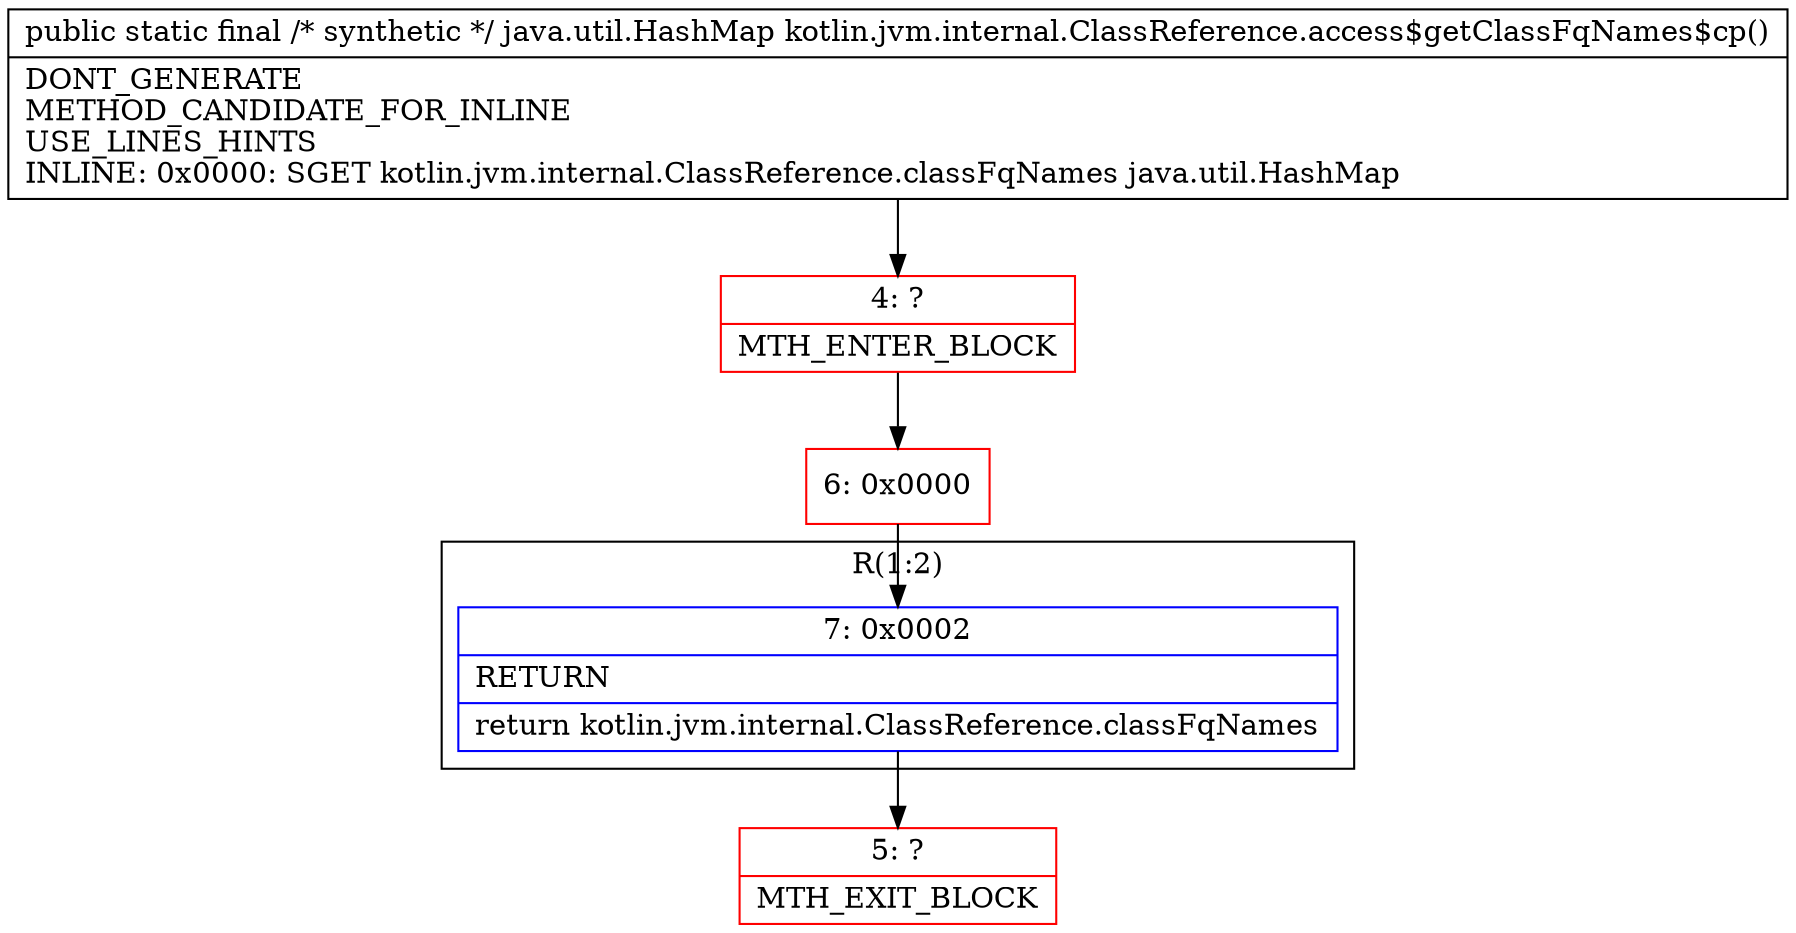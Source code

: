 digraph "CFG forkotlin.jvm.internal.ClassReference.access$getClassFqNames$cp()Ljava\/util\/HashMap;" {
subgraph cluster_Region_475673115 {
label = "R(1:2)";
node [shape=record,color=blue];
Node_7 [shape=record,label="{7\:\ 0x0002|RETURN\l|return kotlin.jvm.internal.ClassReference.classFqNames\l}"];
}
Node_4 [shape=record,color=red,label="{4\:\ ?|MTH_ENTER_BLOCK\l}"];
Node_6 [shape=record,color=red,label="{6\:\ 0x0000}"];
Node_5 [shape=record,color=red,label="{5\:\ ?|MTH_EXIT_BLOCK\l}"];
MethodNode[shape=record,label="{public static final \/* synthetic *\/ java.util.HashMap kotlin.jvm.internal.ClassReference.access$getClassFqNames$cp()  | DONT_GENERATE\lMETHOD_CANDIDATE_FOR_INLINE\lUSE_LINES_HINTS\lINLINE: 0x0000: SGET   kotlin.jvm.internal.ClassReference.classFqNames java.util.HashMap\l}"];
MethodNode -> Node_4;Node_7 -> Node_5;
Node_4 -> Node_6;
Node_6 -> Node_7;
}

